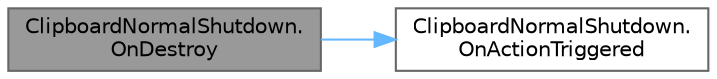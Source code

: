 digraph "ClipboardNormalShutdown.OnDestroy"
{
 // LATEX_PDF_SIZE
  bgcolor="transparent";
  edge [fontname=Helvetica,fontsize=10,labelfontname=Helvetica,labelfontsize=10];
  node [fontname=Helvetica,fontsize=10,shape=box,height=0.2,width=0.4];
  rankdir="LR";
  Node1 [id="Node000001",label="ClipboardNormalShutdown.\lOnDestroy",height=0.2,width=0.4,color="gray40", fillcolor="grey60", style="filled", fontcolor="black",tooltip="This method removes the ActionListener, disables the ActionTrigger and destroys the object."];
  Node1 -> Node2 [id="edge1_Node000001_Node000002",color="steelblue1",style="solid",tooltip=" "];
  Node2 [id="Node000002",label="ClipboardNormalShutdown.\lOnActionTriggered",height=0.2,width=0.4,color="grey40", fillcolor="white", style="filled",URL="$class_clipboard_normal_shutdown.html#a23f21f7a59e618d0ace5efaee836d86c",tooltip="This method is called when the actionTrigger is released, initiating the normal shutdown scenario on ..."];
}
